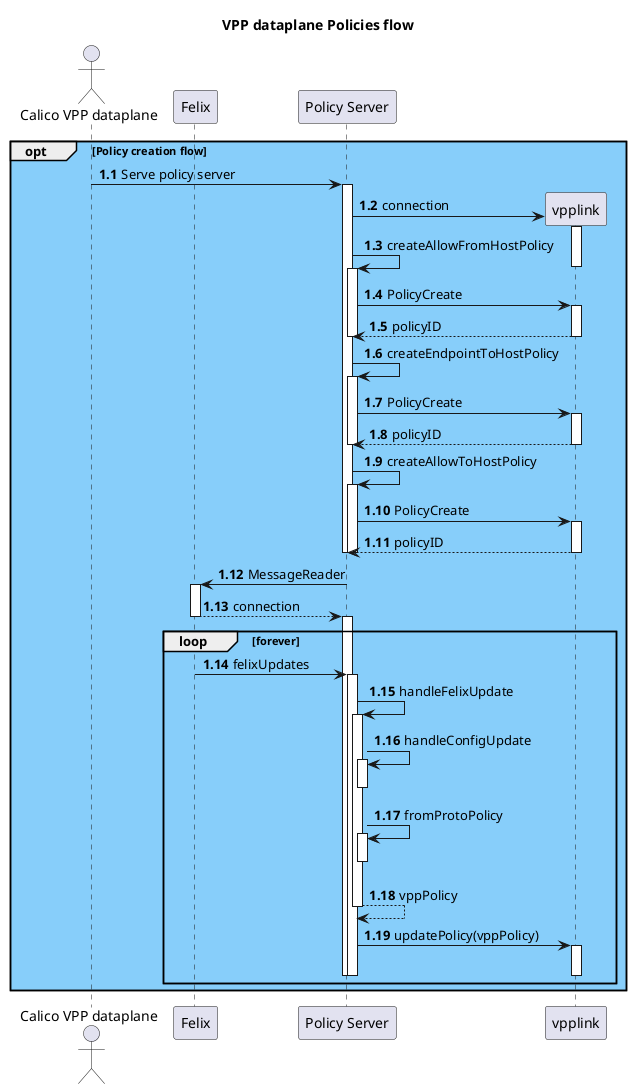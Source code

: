 @startuml

title VPP dataplane Policies flow
autoactivate on

actor "Calico VPP dataplane" as user
participant "Felix" as felix
participant "Policy Server" as policyserver

hide unlinked

opt #LightSkyBlue Policy creation flow
    autonumber 1.1
    user -> policyserver: Serve policy server
    create vpplink
    policyserver -> vpplink : connection
    policyserver -> policyserver : createAllowFromHostPolicy
    deactivate vpplink
    policyserver -> vpplink : PolicyCreate
    return policyID
    deactivate policyserver
    policyserver -> policyserver : createEndpointToHostPolicy
    policyserver -> vpplink : PolicyCreate
    return policyID
    deactivate policyserver
    policyserver -> policyserver : createAllowToHostPolicy
    policyserver -> vpplink : PolicyCreate
    return policyID
    deactivate policyserver
    deactivate policyserver
    policyserver -> felix : MessageReader
    return connection
    activate policyserver
    loop forever
    felix -> policyserver : felixUpdates
    policyserver -> policyserver : handleFelixUpdate
    policyserver -> policyserver : handleConfigUpdate
    deactivate policyserver
    policyserver -> policyserver : fromProtoPolicy
    deactivate policyserver
    return vppPolicy
    policyserver -> vpplink : updatePolicy(vppPolicy)
    deactivate vpplink
    deactivate policyserver
    deactivate policyserver
    deactivate policyserver
    end
end

@enduml
